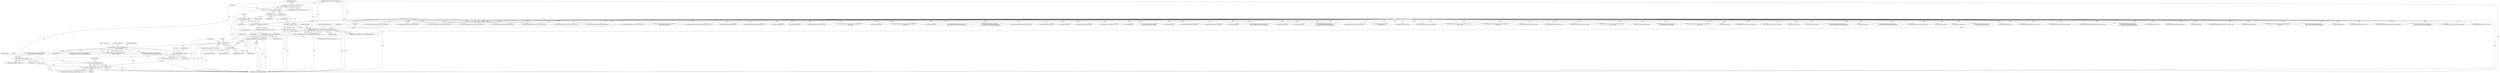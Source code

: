 digraph "0_ImageMagick_4cc6ec8a4197d4c008577127736bf7985d632323@pointer" {
"1000275" [label="(Call,LocaleCompare(option,\"bmp4\"))"];
"1000266" [label="(Call,LocaleCompare(option,\"bmp3\"))"];
"1000257" [label="(Call,LocaleCompare(option,\"bmp2\"))"];
"1000250" [label="(Call,LogMagickEvent(CoderEvent,GetMagickModule(),\n          \"  Format=%s\",option))"];
"1000242" [label="(Call,option != (char *) NULL)"];
"1000236" [label="(Call,option=GetImageOption(image_info,\"bmp:format\"))"];
"1000238" [label="(Call,GetImageOption(image_info,\"bmp:format\"))"];
"1000199" [label="(Call,OpenBlob(image_info,image,WriteBinaryBlobMode,exception))"];
"1000147" [label="(Call,image_info != (const ImageInfo *) NULL)"];
"1000126" [label="(MethodParameterIn,const ImageInfo *image_info)"];
"1000149" [label="(Call,(const ImageInfo *) NULL)"];
"1000159" [label="(Call,image != (Image *) NULL)"];
"1000127" [label="(MethodParameterIn,Image *image)"];
"1000161" [label="(Call,(Image *) NULL)"];
"1000186" [label="(Call,exception != (ExceptionInfo *) NULL)"];
"1000128" [label="(MethodParameterIn,ExceptionInfo *exception)"];
"1000188" [label="(Call,(ExceptionInfo *) NULL)"];
"1000244" [label="(Call,(char *) NULL)"];
"1000274" [label="(Call,LocaleCompare(option,\"bmp4\") == 0)"];
"1000584" [label="(Call,GetImageProfile(image,\"icc\"))"];
"1002573" [label="(MethodReturn,static MagickBooleanType)"];
"1000253" [label="(Literal,\"  Format=%s\")"];
"1001968" [label="(Call,WriteBlobLSBLong(image,bmp_info.number_colors))"];
"1000129" [label="(Block,)"];
"1001892" [label="(Call,WriteBlobLSBShort(image,bmp_info.bits_per_pixel))"];
"1001876" [label="(Call,WriteBlobLSBSignedShort(image,(signed short) bmp_info.height))"];
"1000246" [label="(Identifier,NULL)"];
"1000251" [label="(Identifier,CoderEvent)"];
"1002052" [label="(Call,WriteBlobLSBLong(image,(unsigned int)\n          ((1.000f-(image->chromaticity.red_primary.x+\n          image->chromaticity.red_primary.y))*0x40000000)))"];
"1000243" [label="(Identifier,option)"];
"1002538" [label="(Call,GetNextImageInList(image))"];
"1000202" [label="(Identifier,WriteBinaryBlobMode)"];
"1001834" [label="(Call,WriteBlobLSBLong(image,bmp_info.file_size))"];
"1001524" [label="(Call,GetPixelBlue(image,p))"];
"1000160" [label="(Identifier,image)"];
"1001908" [label="(Call,WriteBlobLSBSignedLong(image,(signed int) bmp_info.width))"];
"1002289" [label="(Call,WriteBlobLSBLong(image,0x00))"];
"1000422" [label="(Call,SetImageStorageClass(image,DirectClass,exception))"];
"1000201" [label="(Identifier,image)"];
"1001226" [label="(Call,GetVirtualPixels(image,0,y,image->columns,1,exception))"];
"1001443" [label="(Call,SetImageProgress(image,SaveImageTag,(MagickOffsetType) y,\n                image->rows))"];
"1002147" [label="(Call,WriteBlobLSBLong(image,(unsigned int)\n          (image->chromaticity.blue_primary.y*0x40000000)))"];
"1001548" [label="(Call,GetPixelAlpha(image,p))"];
"1001901" [label="(Call,WriteBlobLSBLong(image,bmp_info.size))"];
"1001476" [label="(Call,GetVirtualPixels(image,0,y,image->columns,1,exception))"];
"1001917" [label="(Call,WriteBlobLSBSignedLong(image,(signed int) bmp_info.height))"];
"1000289" [label="(Call,TransformImageColorspace(image,sRGBColorspace,exception))"];
"1002037" [label="(Call,WriteBlobLSBLong(image,(unsigned int)\n          (image->chromaticity.red_primary.y*0x40000000)))"];
"1000126" [label="(MethodParameterIn,const ImageInfo *image_info)"];
"1002524" [label="(Call,WriteBlob(image,(size_t) bmp_info.image_size,pixels))"];
"1002017" [label="(Call,WriteBlobLSBLong(image,0x73524742U))"];
"1000128" [label="(MethodParameterIn,ExceptionInfo *exception)"];
"1000551" [label="(Call,GetImageOption(image_info,\"bmp3:alpha\"))"];
"1002313" [label="(Call,LogMagickEvent(CoderEvent,GetMagickModule(),\n            \"  Colormap: %.20g entries\",(double) image->colors))"];
"1001975" [label="(Call,WriteBlobLSBLong(image,bmp_info.colors_important))"];
"1000343" [label="(Call,SetImageStorageClass(image,DirectClass,exception))"];
"1000257" [label="(Call,LocaleCompare(option,\"bmp2\"))"];
"1002550" [label="(Call,SetImageProgress(image,SaveImagesTag,scene++,\n      GetImageListLength(image)))"];
"1000250" [label="(Call,LogMagickEvent(CoderEvent,GetMagickModule(),\n          \"  Format=%s\",option))"];
"1000148" [label="(Identifier,image_info)"];
"1001867" [label="(Call,WriteBlobLSBSignedShort(image,(signed short) bmp_info.width))"];
"1000151" [label="(Identifier,NULL)"];
"1002012" [label="(Call,WriteBlobLSBLong(image,0xff000000U))"];
"1001940" [label="(Call,WriteBlobLSBLong(image,bmp_info.compression))"];
"1000269" [label="(Literal,0)"];
"1000149" [label="(Call,(const ImageInfo *) NULL)"];
"1001137" [label="(Call,GetPixelChannels(image))"];
"1001553" [label="(Call,GetPixelChannels(image))"];
"1001954" [label="(Call,WriteBlobLSBLong(image,bmp_info.x_pixels))"];
"1001018" [label="(Call,SetImageProgress(image,SaveImageTag,(MagickOffsetType) y,\n                image->rows))"];
"1000283" [label="(Identifier,scene)"];
"1000960" [label="(Call,GetPixelChannels(image))"];
"1001306" [label="(Call,SetImageProgress(image,SaveImageTag,(MagickOffsetType) y,\n                image->rows))"];
"1000662" [label="(Call,(StringInfo *) NULL)"];
"1000276" [label="(Identifier,option)"];
"1001275" [label="(Call,GetPixelIndex(image,p))"];
"1000186" [label="(Call,exception != (ExceptionInfo *) NULL)"];
"1000280" [label="(Identifier,type)"];
"1002077" [label="(Call,WriteBlobLSBLong(image,(unsigned int)\n          (image->chromaticity.green_primary.x*0x40000000)))"];
"1002107" [label="(Call,WriteBlobLSBLong(image,(unsigned int)\n          ((1.000f-(image->chromaticity.green_primary.x+\n          image->chromaticity.green_primary.y))*0x40000000)))"];
"1000248" [label="(Call,(void) LogMagickEvent(CoderEvent,GetMagickModule(),\n          \"  Format=%s\",option))"];
"1000275" [label="(Call,LocaleCompare(option,\"bmp4\"))"];
"1000259" [label="(Literal,\"bmp2\")"];
"1001933" [label="(Call,WriteBlobLSBShort(image,bmp_info.bits_per_pixel))"];
"1002284" [label="(Call,WriteBlobLSBLong(image,0x00))"];
"1001540" [label="(Call,GetPixelRed(image,p))"];
"1000197" [label="(Call,status=OpenBlob(image_info,image,WriteBinaryBlobMode,exception))"];
"1000439" [label="(Call,SetImageStorageClass(image,DirectClass,exception))"];
"1002002" [label="(Call,WriteBlobLSBLong(image,0x0000ff00U))"];
"1000274" [label="(Call,LocaleCompare(option,\"bmp4\") == 0)"];
"1000267" [label="(Identifier,option)"];
"1001826" [label="(Call,WriteBlob(image,2,(unsigned char *) \"BM\"))"];
"1002515" [label="(Call,LogMagickEvent(CoderEvent,GetMagickModule(),\n        \"  Pixels:  %lu bytes\",bmp_info.image_size))"];
"1002569" [label="(Call,CloseBlob(image))"];
"1000158" [label="(Call,assert(image != (Image *) NULL))"];
"1000254" [label="(Identifier,option)"];
"1002213" [label="(Call,WriteBlobLSBLong(image,(unsigned int)\n          (bmp_info.gamma_scale.z*0x10000)))"];
"1001403" [label="(Call,GetPixelRed(image,p))"];
"1001997" [label="(Call,WriteBlobLSBLong(image,0x00ff0000U))"];
"1000599" [label="(Call,(StringInfo *) NULL)"];
"1000876" [label="(Call,GetVirtualPixels(image,0,y,image->columns,1,exception))"];
"1000244" [label="(Call,(char *) NULL)"];
"1002007" [label="(Call,WriteBlobLSBLong(image,0x000000ffU))"];
"1000159" [label="(Call,image != (Image *) NULL)"];
"1001111" [label="(Call,GetPixelIndex(image,p))"];
"1000266" [label="(Call,LocaleCompare(option,\"bmp3\"))"];
"1002022" [label="(Call,WriteBlobLSBLong(image,(unsigned int)\n          (image->chromaticity.red_primary.x*0x40000000)))"];
"1000273" [label="(ControlStructure,if (LocaleCompare(option,\"bmp4\") == 0))"];
"1001532" [label="(Call,GetPixelGreen(image,p))"];
"1001395" [label="(Call,GetPixelGreen(image,p))"];
"1000240" [label="(Literal,\"bmp:format\")"];
"1000237" [label="(Identifier,option)"];
"1002162" [label="(Call,WriteBlobLSBLong(image,(unsigned int)\n          ((1.000f-(image->chromaticity.blue_primary.x+\n          image->chromaticity.blue_primary.y))*0x40000000)))"];
"1000260" [label="(Literal,0)"];
"1000147" [label="(Call,image_info != (const ImageInfo *) NULL)"];
"1002277" [label="(Call,WriteBlobLSBLong(image,(unsigned int) intent))"];
"1001689" [label="(Call,LogMagickEvent(CoderEvent,GetMagickModule(),\n          \"   Writing BMP version %.20g datastream\",(double) type))"];
"1001653" [label="(Call,EncodeImage(image,bytes_per_line,\n            pixels,bmp_data))"];
"1000252" [label="(Call,GetMagickModule())"];
"1000242" [label="(Call,option != (char *) NULL)"];
"1002294" [label="(Call,WriteBlobLSBLong(image,0x00))"];
"1001848" [label="(Call,WriteBlobLSBLong(image,bmp_info.offset_bits))"];
"1000187" [label="(Identifier,exception)"];
"1002474" [label="(Call,WriteBlob(image,(size_t) (3*(1L << bmp_info.bits_per_pixel)),\n            bmp_colormap))"];
"1000190" [label="(Identifier,NULL)"];
"1000127" [label="(MethodParameterIn,Image *image)"];
"1001193" [label="(Call,SetImageProgress(image,SaveImageTag,(MagickOffsetType) y,\n                image->rows))"];
"1001926" [label="(Call,WriteBlobLSBShort(image,bmp_info.planes))"];
"1000239" [label="(Identifier,image_info)"];
"1000199" [label="(Call,OpenBlob(image_info,image,WriteBinaryBlobMode,exception))"];
"1001860" [label="(Call,WriteBlobLSBLong(image,bmp_info.size))"];
"1001841" [label="(Call,WriteBlobLSBLong(image,bmp_info.ba_offset))"];
"1000200" [label="(Identifier,image_info)"];
"1000161" [label="(Call,(Image *) NULL)"];
"1001339" [label="(Call,GetVirtualPixels(image,0,y,image->columns,1,exception))"];
"1002489" [label="(Call,WriteBlob(image,(size_t) (4*(1L << bmp_info.bits_per_pixel)),\n            bmp_colormap))"];
"1002544" [label="(Call,image=SyncNextImageInList(image))"];
"1002187" [label="(Call,WriteBlobLSBLong(image,(unsigned int)\n          (bmp_info.gamma_scale.x*0x10000)))"];
"1000265" [label="(Call,LocaleCompare(option,\"bmp3\") == 0)"];
"1000163" [label="(Identifier,NULL)"];
"1000268" [label="(Literal,\"bmp3\")"];
"1000203" [label="(Identifier,exception)"];
"1001566" [label="(Call,SetImageProgress(image,SaveImageTag,(MagickOffsetType) y,\n                image->rows))"];
"1001387" [label="(Call,GetPixelBlue(image,p))"];
"1000258" [label="(Identifier,option)"];
"1000256" [label="(Call,LocaleCompare(option,\"bmp2\") == 0)"];
"1001961" [label="(Call,WriteBlobLSBLong(image,bmp_info.y_pixels))"];
"1001885" [label="(Call,WriteBlobLSBShort(image,bmp_info.planes))"];
"1001280" [label="(Call,GetPixelChannels(image))"];
"1000241" [label="(ControlStructure,if (option != (char *) NULL))"];
"1002546" [label="(Call,SyncNextImageInList(image))"];
"1000185" [label="(Call,assert(exception != (ExceptionInfo *) NULL))"];
"1000236" [label="(Call,option=GetImageOption(image_info,\"bmp:format\"))"];
"1002132" [label="(Call,WriteBlobLSBLong(image,(unsigned int)\n          (image->chromaticity.blue_primary.x*0x40000000)))"];
"1001054" [label="(Call,GetVirtualPixels(image,0,y,image->columns,1,exception))"];
"1000188" [label="(Call,(ExceptionInfo *) NULL)"];
"1000932" [label="(Call,GetPixelIndex(image,p))"];
"1000828" [label="(Call,(MemoryInfo *) NULL)"];
"1002092" [label="(Call,WriteBlobLSBLong(image,(unsigned int)\n          (image->chromaticity.green_primary.y*0x40000000)))"];
"1001947" [label="(Call,WriteBlobLSBLong(image,bmp_info.image_size))"];
"1000278" [label="(Literal,0)"];
"1000238" [label="(Call,GetImageOption(image_info,\"bmp:format\"))"];
"1001408" [label="(Call,GetPixelChannels(image))"];
"1000146" [label="(Call,assert(image_info != (const ImageInfo *) NULL))"];
"1000277" [label="(Literal,\"bmp4\")"];
"1002555" [label="(Call,GetImageListLength(image))"];
"1002200" [label="(Call,WriteBlobLSBLong(image,(unsigned int)\n          (bmp_info.gamma_scale.y*0x10000)))"];
"1000275" -> "1000274"  [label="AST: "];
"1000275" -> "1000277"  [label="CFG: "];
"1000276" -> "1000275"  [label="AST: "];
"1000277" -> "1000275"  [label="AST: "];
"1000278" -> "1000275"  [label="CFG: "];
"1000275" -> "1002573"  [label="DDG: "];
"1000275" -> "1000274"  [label="DDG: "];
"1000275" -> "1000274"  [label="DDG: "];
"1000266" -> "1000275"  [label="DDG: "];
"1000266" -> "1000265"  [label="AST: "];
"1000266" -> "1000268"  [label="CFG: "];
"1000267" -> "1000266"  [label="AST: "];
"1000268" -> "1000266"  [label="AST: "];
"1000269" -> "1000266"  [label="CFG: "];
"1000266" -> "1000265"  [label="DDG: "];
"1000266" -> "1000265"  [label="DDG: "];
"1000257" -> "1000266"  [label="DDG: "];
"1000257" -> "1000256"  [label="AST: "];
"1000257" -> "1000259"  [label="CFG: "];
"1000258" -> "1000257"  [label="AST: "];
"1000259" -> "1000257"  [label="AST: "];
"1000260" -> "1000257"  [label="CFG: "];
"1000257" -> "1000256"  [label="DDG: "];
"1000257" -> "1000256"  [label="DDG: "];
"1000250" -> "1000257"  [label="DDG: "];
"1000250" -> "1000248"  [label="AST: "];
"1000250" -> "1000254"  [label="CFG: "];
"1000251" -> "1000250"  [label="AST: "];
"1000252" -> "1000250"  [label="AST: "];
"1000253" -> "1000250"  [label="AST: "];
"1000254" -> "1000250"  [label="AST: "];
"1000248" -> "1000250"  [label="CFG: "];
"1000250" -> "1002573"  [label="DDG: "];
"1000250" -> "1002573"  [label="DDG: "];
"1000250" -> "1000248"  [label="DDG: "];
"1000250" -> "1000248"  [label="DDG: "];
"1000250" -> "1000248"  [label="DDG: "];
"1000250" -> "1000248"  [label="DDG: "];
"1000242" -> "1000250"  [label="DDG: "];
"1000250" -> "1001689"  [label="DDG: "];
"1000250" -> "1002313"  [label="DDG: "];
"1000250" -> "1002515"  [label="DDG: "];
"1000242" -> "1000241"  [label="AST: "];
"1000242" -> "1000244"  [label="CFG: "];
"1000243" -> "1000242"  [label="AST: "];
"1000244" -> "1000242"  [label="AST: "];
"1000249" -> "1000242"  [label="CFG: "];
"1000283" -> "1000242"  [label="CFG: "];
"1000242" -> "1002573"  [label="DDG: "];
"1000242" -> "1002573"  [label="DDG: "];
"1000242" -> "1002573"  [label="DDG: "];
"1000236" -> "1000242"  [label="DDG: "];
"1000244" -> "1000242"  [label="DDG: "];
"1000236" -> "1000129"  [label="AST: "];
"1000236" -> "1000238"  [label="CFG: "];
"1000237" -> "1000236"  [label="AST: "];
"1000238" -> "1000236"  [label="AST: "];
"1000243" -> "1000236"  [label="CFG: "];
"1000236" -> "1002573"  [label="DDG: "];
"1000238" -> "1000236"  [label="DDG: "];
"1000238" -> "1000236"  [label="DDG: "];
"1000238" -> "1000240"  [label="CFG: "];
"1000239" -> "1000238"  [label="AST: "];
"1000240" -> "1000238"  [label="AST: "];
"1000238" -> "1002573"  [label="DDG: "];
"1000199" -> "1000238"  [label="DDG: "];
"1000126" -> "1000238"  [label="DDG: "];
"1000238" -> "1000551"  [label="DDG: "];
"1000199" -> "1000197"  [label="AST: "];
"1000199" -> "1000203"  [label="CFG: "];
"1000200" -> "1000199"  [label="AST: "];
"1000201" -> "1000199"  [label="AST: "];
"1000202" -> "1000199"  [label="AST: "];
"1000203" -> "1000199"  [label="AST: "];
"1000197" -> "1000199"  [label="CFG: "];
"1000199" -> "1002573"  [label="DDG: "];
"1000199" -> "1002573"  [label="DDG: "];
"1000199" -> "1002573"  [label="DDG: "];
"1000199" -> "1002573"  [label="DDG: "];
"1000199" -> "1000197"  [label="DDG: "];
"1000199" -> "1000197"  [label="DDG: "];
"1000199" -> "1000197"  [label="DDG: "];
"1000199" -> "1000197"  [label="DDG: "];
"1000147" -> "1000199"  [label="DDG: "];
"1000126" -> "1000199"  [label="DDG: "];
"1000159" -> "1000199"  [label="DDG: "];
"1000127" -> "1000199"  [label="DDG: "];
"1000186" -> "1000199"  [label="DDG: "];
"1000128" -> "1000199"  [label="DDG: "];
"1000199" -> "1000289"  [label="DDG: "];
"1000199" -> "1000289"  [label="DDG: "];
"1000147" -> "1000146"  [label="AST: "];
"1000147" -> "1000149"  [label="CFG: "];
"1000148" -> "1000147"  [label="AST: "];
"1000149" -> "1000147"  [label="AST: "];
"1000146" -> "1000147"  [label="CFG: "];
"1000147" -> "1002573"  [label="DDG: "];
"1000147" -> "1000146"  [label="DDG: "];
"1000147" -> "1000146"  [label="DDG: "];
"1000126" -> "1000147"  [label="DDG: "];
"1000149" -> "1000147"  [label="DDG: "];
"1000126" -> "1000125"  [label="AST: "];
"1000126" -> "1002573"  [label="DDG: "];
"1000126" -> "1000551"  [label="DDG: "];
"1000149" -> "1000151"  [label="CFG: "];
"1000150" -> "1000149"  [label="AST: "];
"1000151" -> "1000149"  [label="AST: "];
"1000149" -> "1000161"  [label="DDG: "];
"1000159" -> "1000158"  [label="AST: "];
"1000159" -> "1000161"  [label="CFG: "];
"1000160" -> "1000159"  [label="AST: "];
"1000161" -> "1000159"  [label="AST: "];
"1000158" -> "1000159"  [label="CFG: "];
"1000159" -> "1002573"  [label="DDG: "];
"1000159" -> "1000158"  [label="DDG: "];
"1000159" -> "1000158"  [label="DDG: "];
"1000127" -> "1000159"  [label="DDG: "];
"1000161" -> "1000159"  [label="DDG: "];
"1000127" -> "1000125"  [label="AST: "];
"1000127" -> "1002573"  [label="DDG: "];
"1000127" -> "1000289"  [label="DDG: "];
"1000127" -> "1000343"  [label="DDG: "];
"1000127" -> "1000422"  [label="DDG: "];
"1000127" -> "1000439"  [label="DDG: "];
"1000127" -> "1000584"  [label="DDG: "];
"1000127" -> "1000876"  [label="DDG: "];
"1000127" -> "1000932"  [label="DDG: "];
"1000127" -> "1000960"  [label="DDG: "];
"1000127" -> "1001018"  [label="DDG: "];
"1000127" -> "1001054"  [label="DDG: "];
"1000127" -> "1001111"  [label="DDG: "];
"1000127" -> "1001137"  [label="DDG: "];
"1000127" -> "1001193"  [label="DDG: "];
"1000127" -> "1001226"  [label="DDG: "];
"1000127" -> "1001275"  [label="DDG: "];
"1000127" -> "1001280"  [label="DDG: "];
"1000127" -> "1001306"  [label="DDG: "];
"1000127" -> "1001339"  [label="DDG: "];
"1000127" -> "1001387"  [label="DDG: "];
"1000127" -> "1001395"  [label="DDG: "];
"1000127" -> "1001403"  [label="DDG: "];
"1000127" -> "1001408"  [label="DDG: "];
"1000127" -> "1001443"  [label="DDG: "];
"1000127" -> "1001476"  [label="DDG: "];
"1000127" -> "1001524"  [label="DDG: "];
"1000127" -> "1001532"  [label="DDG: "];
"1000127" -> "1001540"  [label="DDG: "];
"1000127" -> "1001548"  [label="DDG: "];
"1000127" -> "1001553"  [label="DDG: "];
"1000127" -> "1001566"  [label="DDG: "];
"1000127" -> "1001653"  [label="DDG: "];
"1000127" -> "1001826"  [label="DDG: "];
"1000127" -> "1001834"  [label="DDG: "];
"1000127" -> "1001841"  [label="DDG: "];
"1000127" -> "1001848"  [label="DDG: "];
"1000127" -> "1001860"  [label="DDG: "];
"1000127" -> "1001867"  [label="DDG: "];
"1000127" -> "1001876"  [label="DDG: "];
"1000127" -> "1001885"  [label="DDG: "];
"1000127" -> "1001892"  [label="DDG: "];
"1000127" -> "1001901"  [label="DDG: "];
"1000127" -> "1001908"  [label="DDG: "];
"1000127" -> "1001917"  [label="DDG: "];
"1000127" -> "1001926"  [label="DDG: "];
"1000127" -> "1001933"  [label="DDG: "];
"1000127" -> "1001940"  [label="DDG: "];
"1000127" -> "1001947"  [label="DDG: "];
"1000127" -> "1001954"  [label="DDG: "];
"1000127" -> "1001961"  [label="DDG: "];
"1000127" -> "1001968"  [label="DDG: "];
"1000127" -> "1001975"  [label="DDG: "];
"1000127" -> "1001997"  [label="DDG: "];
"1000127" -> "1002002"  [label="DDG: "];
"1000127" -> "1002007"  [label="DDG: "];
"1000127" -> "1002012"  [label="DDG: "];
"1000127" -> "1002017"  [label="DDG: "];
"1000127" -> "1002022"  [label="DDG: "];
"1000127" -> "1002037"  [label="DDG: "];
"1000127" -> "1002052"  [label="DDG: "];
"1000127" -> "1002077"  [label="DDG: "];
"1000127" -> "1002092"  [label="DDG: "];
"1000127" -> "1002107"  [label="DDG: "];
"1000127" -> "1002132"  [label="DDG: "];
"1000127" -> "1002147"  [label="DDG: "];
"1000127" -> "1002162"  [label="DDG: "];
"1000127" -> "1002187"  [label="DDG: "];
"1000127" -> "1002200"  [label="DDG: "];
"1000127" -> "1002213"  [label="DDG: "];
"1000127" -> "1002277"  [label="DDG: "];
"1000127" -> "1002284"  [label="DDG: "];
"1000127" -> "1002289"  [label="DDG: "];
"1000127" -> "1002294"  [label="DDG: "];
"1000127" -> "1002474"  [label="DDG: "];
"1000127" -> "1002489"  [label="DDG: "];
"1000127" -> "1002524"  [label="DDG: "];
"1000127" -> "1002538"  [label="DDG: "];
"1000127" -> "1002544"  [label="DDG: "];
"1000127" -> "1002546"  [label="DDG: "];
"1000127" -> "1002550"  [label="DDG: "];
"1000127" -> "1002555"  [label="DDG: "];
"1000127" -> "1002569"  [label="DDG: "];
"1000161" -> "1000163"  [label="CFG: "];
"1000162" -> "1000161"  [label="AST: "];
"1000163" -> "1000161"  [label="AST: "];
"1000161" -> "1000188"  [label="DDG: "];
"1000186" -> "1000185"  [label="AST: "];
"1000186" -> "1000188"  [label="CFG: "];
"1000187" -> "1000186"  [label="AST: "];
"1000188" -> "1000186"  [label="AST: "];
"1000185" -> "1000186"  [label="CFG: "];
"1000186" -> "1002573"  [label="DDG: "];
"1000186" -> "1000185"  [label="DDG: "];
"1000186" -> "1000185"  [label="DDG: "];
"1000128" -> "1000186"  [label="DDG: "];
"1000188" -> "1000186"  [label="DDG: "];
"1000128" -> "1000125"  [label="AST: "];
"1000128" -> "1002573"  [label="DDG: "];
"1000128" -> "1000289"  [label="DDG: "];
"1000128" -> "1000343"  [label="DDG: "];
"1000128" -> "1000422"  [label="DDG: "];
"1000128" -> "1000439"  [label="DDG: "];
"1000128" -> "1000876"  [label="DDG: "];
"1000128" -> "1001054"  [label="DDG: "];
"1000128" -> "1001226"  [label="DDG: "];
"1000128" -> "1001339"  [label="DDG: "];
"1000128" -> "1001476"  [label="DDG: "];
"1000188" -> "1000190"  [label="CFG: "];
"1000189" -> "1000188"  [label="AST: "];
"1000190" -> "1000188"  [label="AST: "];
"1000188" -> "1002573"  [label="DDG: "];
"1000188" -> "1000244"  [label="DDG: "];
"1000244" -> "1000246"  [label="CFG: "];
"1000245" -> "1000244"  [label="AST: "];
"1000246" -> "1000244"  [label="AST: "];
"1000244" -> "1002573"  [label="DDG: "];
"1000244" -> "1000599"  [label="DDG: "];
"1000244" -> "1000662"  [label="DDG: "];
"1000244" -> "1000828"  [label="DDG: "];
"1000274" -> "1000273"  [label="AST: "];
"1000274" -> "1000278"  [label="CFG: "];
"1000278" -> "1000274"  [label="AST: "];
"1000280" -> "1000274"  [label="CFG: "];
"1000283" -> "1000274"  [label="CFG: "];
"1000274" -> "1002573"  [label="DDG: "];
"1000274" -> "1002573"  [label="DDG: "];
}
